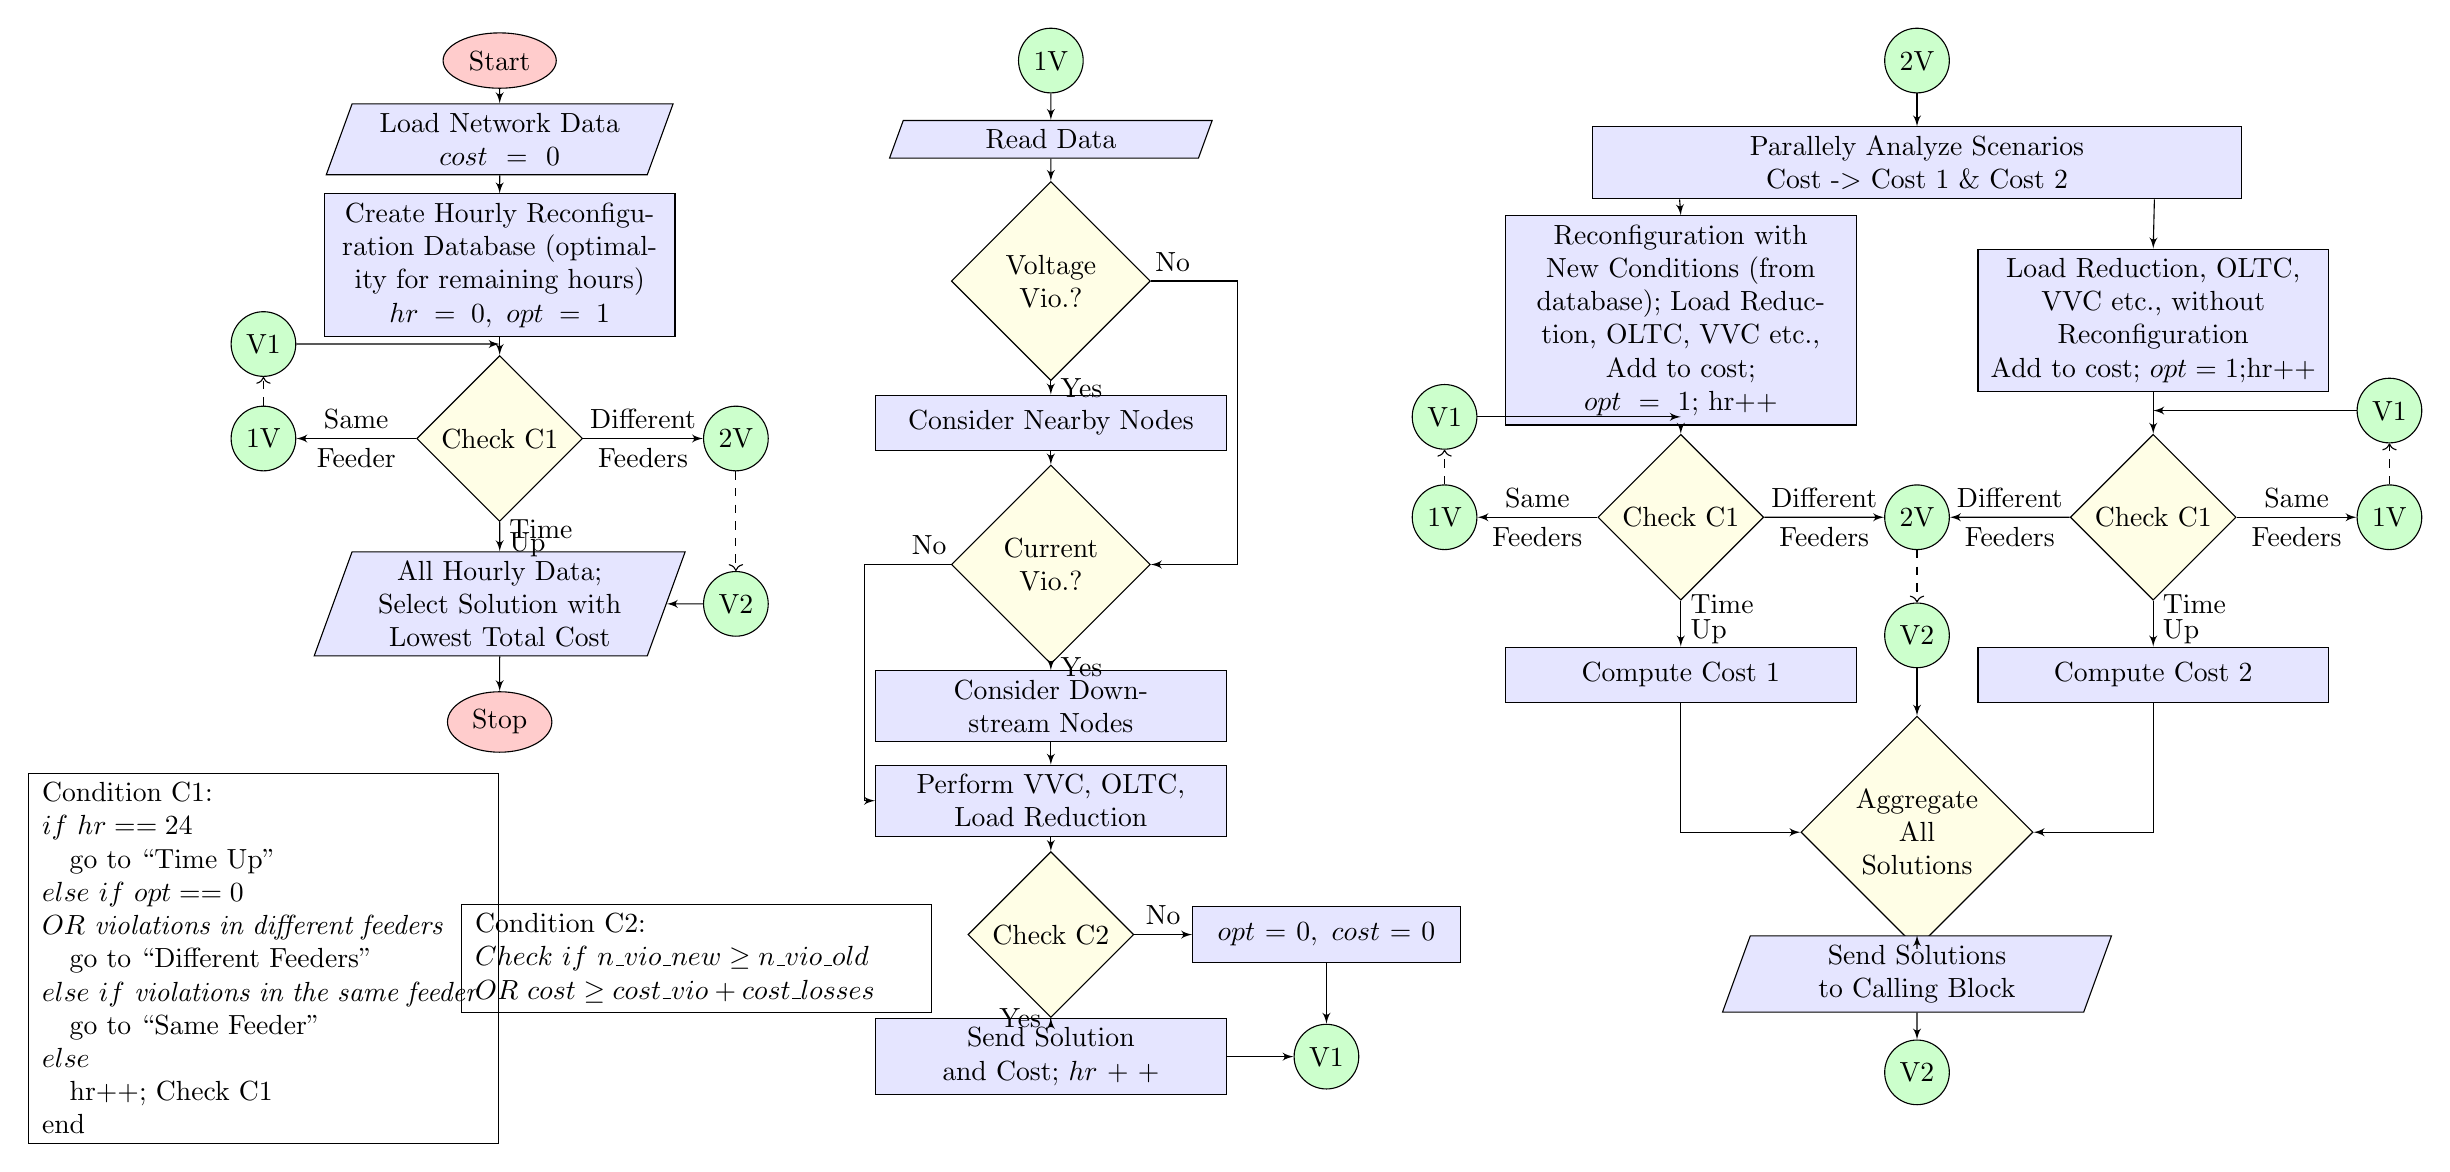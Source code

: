 \begin{tikzpicture}[node distance = 1.5cm, auto]
%\scriptsize

	% Define block styles
	\tikzstyle{decision} = [diamond, draw, fill=yellow!10, 
    text width=4.5em, text badly centered, node distance=3cm, inner sep=2pt]
	\tikzstyle{block} = [rectangle, draw, fill=blue!10, 
    text width=12em, text centered, minimum height=2em, minimum width=12em]
	\tikzstyle{io} = [trapezium, trapezium left angle=70, trapezium right angle=110, text centered, text width=10em, minimum width=10em, draw, fill=blue!10]
	\tikzstyle{line} = [draw, -latex']
	\tikzstyle{cloud} = [draw, ellipse,fill=red!20, node distance=3cm,
    minimum height=2em]
	\tikzstyle{con} = [draw, circle,fill=green!20, node distance=3cm,
    minimum height=2em]
	\tikzstyle{blank} = [node distance=1cm,minimum width=-1cm]
	\tikzstyle{legend} = [rectangle, draw,
    text width=16em, minimum height=2em, minimum width=17em]

	% Main Flow Chart
	\node [blank] (start) {};
	\node [cloud, below of=start, node distance=0cm] (init) {Start};
   	\node [io, below of=init, node distance=1cm] (load) {Load Network Data\\$cost=0$};
	\node [block, below of=load, node distance=1.6cm] (rec1) {Create Hourly Reconfiguration Database (optimality for remaining hours)\\ $hr=0,\ opt=1$};
	\node [decision, below of=rec1, node distance=2.2cm] (check1) {Check C1};
	\node [blank, below of=rec1,node distance=1.0cm] (b1) {};
	\node [con, left of=b1] (V1_1) {V1};
	\node [con, left of=check1] (1V_1) {1V};
	\node [con, right of=check1] (2V_1) {2V};
	\node [con, below of=2V_1, node distance=2.1cm] (V2_1) {V2};
	\node [blank, below of=check1] (b2) {};
	\node [io, below of=check1, node distance=2.1cm] (fin1) {All Hourly Data;\\Select Solution with Lowest Total Cost};
	\node [cloud, below of=fin1, node distance=1.5cm] (stop) {Stop};

	% Main Flowchart Paths
	\path [line] (init) -- (load);
	\path [line] (load) -- (rec1);
	\path [line] (rec1) -- (check1);
	\path [line] (V1_1) -- ($(b1.east)!0.5!(b1.west)$);
	\path [line] (check1.west) -- node [yshift=1.4em]  {Same} node {Feeder} (1V_1);
	\draw[dashed,->] (1V_1) -- (V1_1);
	\path [line] (check1.east) -- node {Different} node  [yshift=-1.4em] {Feeders} (2V_1);
	\path [line] (V2_1) -- (fin1);
	\draw[dashed,->] (2V_1) -- (V2_1);
	\path [line] (check1) -- node [near start] {Time} node [yshift=-0.3em] {Up} (fin1);
	\path [line] (fin1) -- (stop);

	% V1 Flowchart
	\node [con, right of= start, node distance=7cm](1V) {1V};
	\node [io, below of=1V, node distance=1cm] (read1V) {Read Data};
	\node [decision, below of=read1V, node distance=1.8cm](des1V_V) {Voltage Vio.?};
	\node [block, below of=des1V_V, node distance=1.8cm] (conV) {Consider Nearby Nodes};
	\node [decision, below of=conV, node distance=1.8cm](des1V_I) {Current Vio.?};
	\node [block, below of=des1V_I, node distance=1.8cm] (conI) {Consider Downstream Nodes};
	\node [block, below of=conI, node distance=1.2cm] (write1V) {Perform VVC, OLTC, Load Reduction};
	\node [decision, below of=write1V, node distance=1.7cm] (ok1V) {Check C2};
	\node [block, right of=ok1V, node distance=3.5cm, minimum width=9em, text width=9em] (no1V) {$opt=0,\ cost = 0$};
	\node [block, below of=ok1V, node distance=1.55cm] (res1V) {Send Solution and Cost; $hr++$};
	\node [con, right of=res1V, node distance=3.5cm] (V1) {V1};

	% V1 Flowchart Paths
	\path [line] (1V) -- (read1V);
	\path [line] (read1V) -- (des1V_V);
	\path [line] (des1V_V) -- node {Yes} (conV);
	\path [line] (des1V_V.east) --  node [near start] {No} +(1.1,0) |- (des1V_I.east);
	\path [line] (conV) -- (des1V_I);
	\path [line] (des1V_I) -- node {Yes} (conI);
	\path [line] (des1V_I.west) --  node [near start,yshift=1.4em] {No} +(-1.1,0) |- (write1V.west);
	\path [line] (conI) -- (write1V);
	\path [line] (write1V) -- (ok1V);
	\path [line] (ok1V) --  node [near start] {Yes} (res1V);
	\path [line] (ok1V) -- node {No} (no1V);
	\path [line] (no1V) -- (V1);
	\path [line] (res1V) -- (V1);

	% V2 Flowchart
	\centering
	\node [con, right of= start, node distance=18cm](2V) {2V};
	\node [block, below of=2V,minimum width=8cm,text width=8cm,node distance=1.3cm] (parallel) {Parallely Analyze Scenarios\\Cost -$>$ Cost 		1 \& Cost 2};
	\node [blank, below of=parallel, node distance=2cm] (bx) {};
	\node [block, left of=bx, node distance=3cm] (reconf) {Reconfiguration with New Conditions (from database); Load Reduction, OLTC, VVC etc.,\\ Add to cost; $opt=1$; hr++};
	\node [block, right of=bx, node distance=3cm] (lrvvc) {Load Reduction, OLTC, VVC etc., without Reconfiguration\\ Add to cost; $opt=1$;hr++};
	\node [blank, below of=reconf, node distance=1.225cm] (b3) {};
	\node [decision, below of=reconf, node distance=2.5cm] (check2) {Check C1};
	\node [con, left of=b3] (V1_2) {V1};
	\node [con, left of=check2] (1V_2) {1V};
	\node [block, below of=check2, node distance=2cm] (C1) {Compute Cost 1};

	\node [con, below of=2V, node distance=5.8cm] (2V_2) {2V};
	\node [con, below of=2V_2, node distance=1.5cm] (V2_2) {V2};
	\node [blank, below of=check2] (b4) {};
	\node [blank, below of=lrvvc, node distance=1.145cm] (b5) {};
	\node [decision, below of=lrvvc, node distance=2.5cm] (check3) {Check C1};
	\node [con, right of=b5] (V1_3) {V1};
	\node [con, right of=check3] (1V_3) {1V};
	\node [block, below of=check3, node distance=2cm] (C2) {Compute Cost 2};

	\node [decision, below of=parallel, node distance=8.5cm] (check4) {Aggregate All Solutions};
	\node [io, below of=check4, node distance=1.8cm, text width=4cm] (fin2) {Send Solutions to Calling Block};
	\node [con, below of=fin2, node distance=1.25cm] (V2) {V2};
	
	%V2 Flowchart Paths
	\path [line] (2V) -- (parallel);
	\path [line]  ($(parallel.south)!0.731!(parallel.south west)$) -- (reconf.north);
	\path [line]  ($(parallel.south)!0.731!(parallel.south east)$) -- (lrvvc.north);
	\path [line] (reconf) -- (check2);
	\path [line] (lrvvc) -- (check3);
	\path [line] (V1_2) -- ($(b3.east)!0.5!(b3.west)$);
	\path [line] (V1_3) -- ($(b5.east)!0.5!(b5.west)$);
	\path [line] (check2.east) -- node {Different} node  [yshift=-1.4em] {Feeders} (2V_2);
	\path [line] (check3.west) -- node  [yshift=1.4em] {Different} node {Feeders} (2V_2);
	\path [line] (V2_2) -- (check4);
	\draw[dashed,->] (2V_2) -- (V2_2);
	\path [line] (check2.west) -- node  [yshift=1.4em] {Same} node {Feeders} (1V_2);
	\path [line] (check3.east) -- node {Same} node  [yshift=-1.4em] {Feeders} (1V_3);
	\draw[dashed,->] (1V_2) -- (V1_2);
	\draw[dashed,->] (1V_3) -- (V1_3);
	\path [line] (check2) --  node [near start, yshift=0.3em] {Time} node [yshift=-0.3em] {Up} (C1);
	\path [line] (check3) --  node [near start, yshift=0.3em] {Time} node [yshift=-0.3em] {Up} (C2);
	\path [line] (C2.south) |- (check4.east);
	\path [line] (C1.south) |- (check4.west);
	\path [line] (check4.south) -- (fin2);
	\path [line] (fin2) -- (V2);

	% Legend
	\node [blank, below of=stop, node distance=3cm] (bleg) {};
	\node [legend, left of=bleg, node distance=3cm] (leg) {Condition C1:\\$if\ hr == 24$\\\ \ \ go to ``Time Up''\\$else\ if\ opt == 0$\\$OR$ \textit{violations in different feeders}\\\ \ \ go to ``Different Feeders''\\$else\ if$ \textit{violations in the same feeder}\\\ \ \ go to ``Same Feeder''\\$else$\\\ \ \ hr++; Check C1\\end};
	\node [legend, right of=bleg, node distance=2.5cm] (leg1) {Condition C2:\\$Check\ if\ n\_vio\_new \ge n\_vio\_old$\\$OR\ cost \ge cost\_vio+cost\_losses$};

\end{tikzpicture}